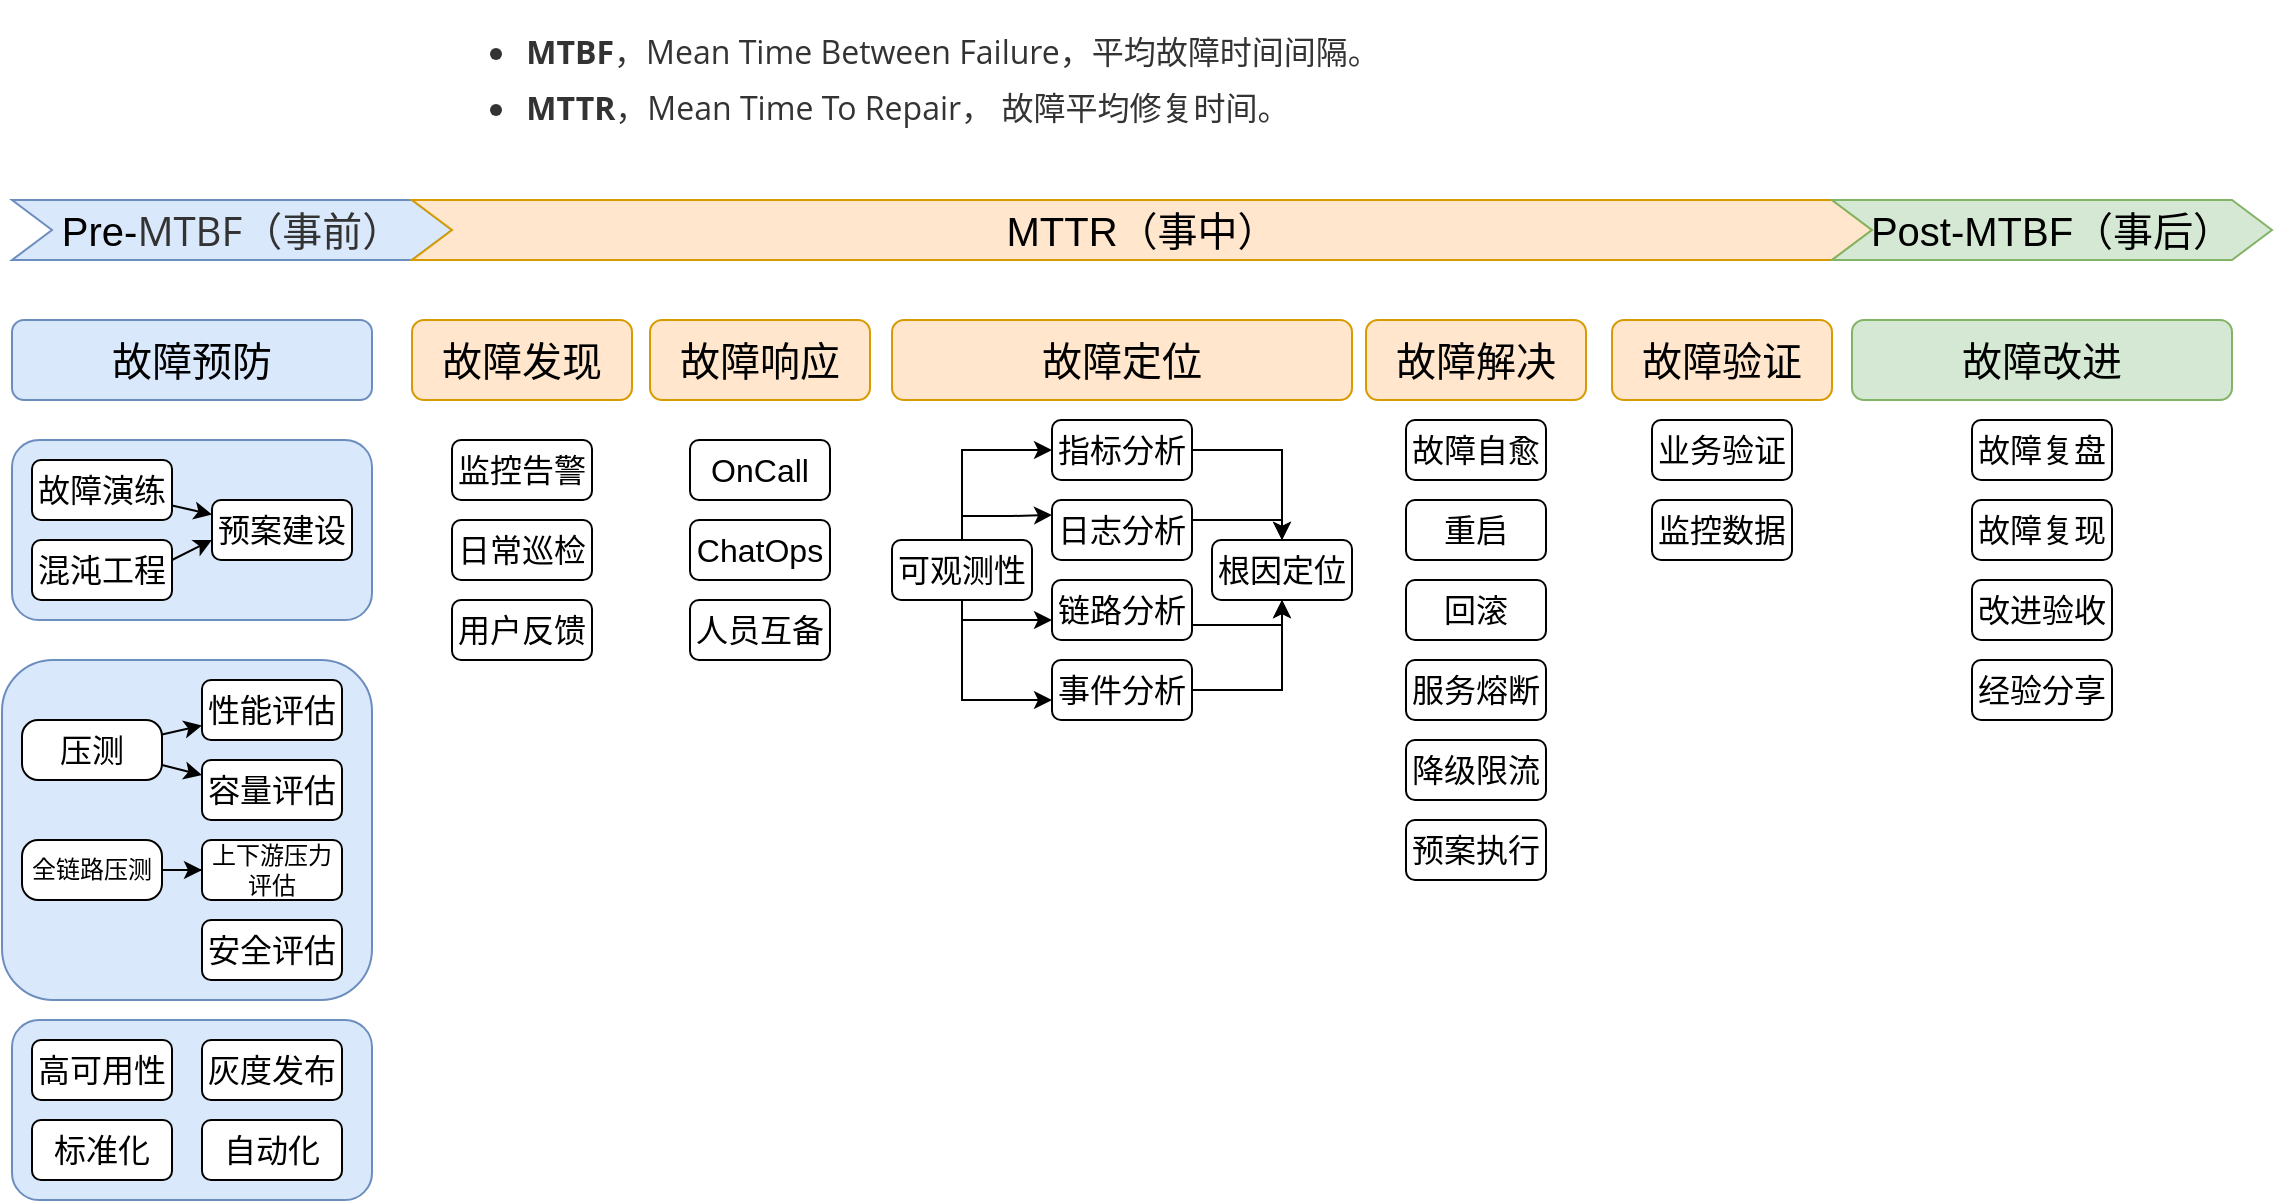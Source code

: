 <mxfile version="21.5.1" type="github">
  <diagram name="第 1 页" id="2sxYrnau5clui8A7mcLy">
    <mxGraphModel dx="1434" dy="828" grid="1" gridSize="10" guides="1" tooltips="1" connect="1" arrows="1" fold="1" page="1" pageScale="1" pageWidth="827" pageHeight="1169" math="0" shadow="0">
      <root>
        <mxCell id="0" />
        <mxCell id="1" parent="0" />
        <mxCell id="L6wErN_vYoCMVvzNJARl-42" value="" style="rounded=1;whiteSpace=wrap;html=1;fillColor=#dae8fc;strokeColor=#6c8ebf;" vertex="1" parent="1">
          <mxGeometry x="40" y="520" width="180" height="90" as="geometry" />
        </mxCell>
        <mxCell id="L6wErN_vYoCMVvzNJARl-37" value="" style="rounded=1;whiteSpace=wrap;html=1;fillColor=#dae8fc;strokeColor=#6c8ebf;" vertex="1" parent="1">
          <mxGeometry x="35" y="340" width="185" height="170" as="geometry" />
        </mxCell>
        <mxCell id="L6wErN_vYoCMVvzNJARl-30" value="" style="rounded=1;whiteSpace=wrap;html=1;fillColor=#dae8fc;strokeColor=#6c8ebf;" vertex="1" parent="1">
          <mxGeometry x="40" y="230" width="180" height="90" as="geometry" />
        </mxCell>
        <mxCell id="L6wErN_vYoCMVvzNJARl-1" value="&lt;font style=&quot;font-size: 20px;&quot;&gt;Pre-&lt;span style=&quot;box-sizing: border-box; caret-color: rgb(51, 51, 51); color: rgb(51, 51, 51); font-family: &amp;quot;Open Sans&amp;quot;, &amp;quot;Clear Sans&amp;quot;, &amp;quot;Helvetica Neue&amp;quot;, Helvetica, Arial, &amp;quot;Segoe UI Emoji&amp;quot;, sans-serif; orphans: 4; text-align: start; text-size-adjust: auto;&quot;&gt;MTBF（事前）&lt;/span&gt;&lt;/font&gt;" style="shape=step;perimeter=stepPerimeter;whiteSpace=wrap;html=1;fixedSize=1;fillColor=#dae8fc;strokeColor=#6c8ebf;" vertex="1" parent="1">
          <mxGeometry x="40" y="110" width="220" height="30" as="geometry" />
        </mxCell>
        <mxCell id="L6wErN_vYoCMVvzNJARl-2" value="&lt;font style=&quot;font-size: 20px;&quot;&gt;MTTR（事中）&lt;/font&gt;" style="shape=step;perimeter=stepPerimeter;whiteSpace=wrap;html=1;fixedSize=1;fillColor=#ffe6cc;strokeColor=#d79b00;" vertex="1" parent="1">
          <mxGeometry x="240" y="110" width="730" height="30" as="geometry" />
        </mxCell>
        <mxCell id="L6wErN_vYoCMVvzNJARl-4" value="&lt;font style=&quot;font-size: 20px;&quot;&gt;Post-MTBF（事后）&lt;/font&gt;" style="shape=step;perimeter=stepPerimeter;whiteSpace=wrap;html=1;fixedSize=1;fillColor=#d5e8d4;strokeColor=#82b366;" vertex="1" parent="1">
          <mxGeometry x="950" y="110" width="220" height="30" as="geometry" />
        </mxCell>
        <mxCell id="L6wErN_vYoCMVvzNJARl-5" value="&lt;ul style=&quot;box-sizing: border-box; margin: 0.8em 0px; padding-left: 30px; position: relative; caret-color: rgb(51, 51, 51); color: rgb(51, 51, 51); font-family: &amp;quot;Open Sans&amp;quot;, &amp;quot;Clear Sans&amp;quot;, &amp;quot;Helvetica Neue&amp;quot;, Helvetica, Arial, &amp;quot;Segoe UI Emoji&amp;quot;, sans-serif; text-align: start; text-size-adjust: auto; background-color: rgb(255, 255, 255);&quot; data-mark=&quot;-&quot; class=&quot;ul-list&quot;&gt;&lt;li style=&quot;font-size: 16px; box-sizing: border-box; margin: 0px; position: relative;&quot; class=&quot;md-list-item md-focus-container&quot;&gt;&lt;p style=&quot;box-sizing: border-box; line-height: inherit; orphans: 4; margin: 0px 0px 0.5rem; position: relative;&quot; class=&quot;md-end-block md-p md-focus&quot;&gt;&lt;strong style=&quot;box-sizing: border-box;&quot;&gt;MTBF&lt;/strong&gt;&lt;span style=&quot;box-sizing: border-box;&quot; class=&quot;md-plain md-expand&quot;&gt;，Mean Time Between Failure，平均故障时间间隔。&lt;/span&gt;&lt;/p&gt;&lt;/li&gt;&lt;li style=&quot;font-size: 16px; box-sizing: border-box; margin: 0px; position: relative;&quot; class=&quot;md-list-item md-focus-container&quot;&gt;&lt;p style=&quot;box-sizing: border-box; line-height: inherit; orphans: 4; margin: 0px 0px 0.5rem; position: relative;&quot; class=&quot;md-end-block md-p md-focus&quot;&gt;&lt;strong style=&quot;box-sizing: border-box;&quot;&gt;MTTR&lt;/strong&gt;&lt;span style=&quot;box-sizing: border-box;&quot; class=&quot;md-plain md-expand&quot;&gt;，Mean Time To Repair， 故障平均修复时间。&lt;/span&gt;&lt;/p&gt;&lt;/li&gt;&lt;/ul&gt;" style="text;html=1;align=center;verticalAlign=middle;resizable=0;points=[];autosize=1;strokeColor=none;fillColor=none;" vertex="1" parent="1">
          <mxGeometry x="260" y="10" width="470" height="80" as="geometry" />
        </mxCell>
        <mxCell id="L6wErN_vYoCMVvzNJARl-6" value="&lt;font style=&quot;font-size: 20px;&quot;&gt;故障预防&lt;/font&gt;" style="rounded=1;whiteSpace=wrap;html=1;fillColor=#dae8fc;strokeColor=#6c8ebf;" vertex="1" parent="1">
          <mxGeometry x="40" y="170" width="180" height="40" as="geometry" />
        </mxCell>
        <mxCell id="L6wErN_vYoCMVvzNJARl-7" value="&lt;font style=&quot;font-size: 20px;&quot;&gt;故障发现&lt;/font&gt;" style="rounded=1;whiteSpace=wrap;html=1;fillColor=#ffe6cc;strokeColor=#d79b00;" vertex="1" parent="1">
          <mxGeometry x="240" y="170" width="110" height="40" as="geometry" />
        </mxCell>
        <mxCell id="L6wErN_vYoCMVvzNJARl-8" value="&lt;font style=&quot;font-size: 20px;&quot;&gt;故障响应&lt;/font&gt;" style="rounded=1;whiteSpace=wrap;html=1;fillColor=#ffe6cc;strokeColor=#d79b00;" vertex="1" parent="1">
          <mxGeometry x="359" y="170" width="110" height="40" as="geometry" />
        </mxCell>
        <mxCell id="L6wErN_vYoCMVvzNJARl-9" value="&lt;font style=&quot;font-size: 20px;&quot;&gt;故障定位&lt;/font&gt;" style="rounded=1;whiteSpace=wrap;html=1;fillColor=#ffe6cc;strokeColor=#d79b00;" vertex="1" parent="1">
          <mxGeometry x="480" y="170" width="230" height="40" as="geometry" />
        </mxCell>
        <mxCell id="L6wErN_vYoCMVvzNJARl-10" value="&lt;font style=&quot;font-size: 20px;&quot;&gt;故障解决&lt;/font&gt;" style="rounded=1;whiteSpace=wrap;html=1;fillColor=#ffe6cc;strokeColor=#d79b00;" vertex="1" parent="1">
          <mxGeometry x="717" y="170" width="110" height="40" as="geometry" />
        </mxCell>
        <mxCell id="L6wErN_vYoCMVvzNJARl-11" value="&lt;font style=&quot;font-size: 20px;&quot;&gt;故障验证&lt;/font&gt;" style="rounded=1;whiteSpace=wrap;html=1;fillColor=#ffe6cc;strokeColor=#d79b00;" vertex="1" parent="1">
          <mxGeometry x="840" y="170" width="110" height="40" as="geometry" />
        </mxCell>
        <mxCell id="L6wErN_vYoCMVvzNJARl-12" value="&lt;font style=&quot;font-size: 20px;&quot;&gt;故障改进&lt;/font&gt;" style="rounded=1;whiteSpace=wrap;html=1;fillColor=#d5e8d4;strokeColor=#82b366;" vertex="1" parent="1">
          <mxGeometry x="960" y="170" width="190" height="40" as="geometry" />
        </mxCell>
        <mxCell id="L6wErN_vYoCMVvzNJARl-33" value="" style="rounded=0;orthogonalLoop=1;jettySize=auto;html=1;" edge="1" parent="1" source="L6wErN_vYoCMVvzNJARl-14" target="L6wErN_vYoCMVvzNJARl-20">
          <mxGeometry relative="1" as="geometry" />
        </mxCell>
        <mxCell id="L6wErN_vYoCMVvzNJARl-14" value="&lt;font style=&quot;font-size: 16px;&quot;&gt;故障演练&lt;br&gt;&lt;/font&gt;" style="rounded=1;whiteSpace=wrap;html=1;" vertex="1" parent="1">
          <mxGeometry x="50" y="240" width="70" height="30" as="geometry" />
        </mxCell>
        <mxCell id="L6wErN_vYoCMVvzNJARl-15" value="&lt;font style=&quot;font-size: 16px;&quot;&gt;容量评估&lt;br&gt;&lt;/font&gt;" style="rounded=1;whiteSpace=wrap;html=1;" vertex="1" parent="1">
          <mxGeometry x="135" y="390" width="70" height="30" as="geometry" />
        </mxCell>
        <mxCell id="L6wErN_vYoCMVvzNJARl-16" value="&lt;font style=&quot;font-size: 16px;&quot;&gt;灰度发布&lt;br&gt;&lt;/font&gt;" style="rounded=1;whiteSpace=wrap;html=1;" vertex="1" parent="1">
          <mxGeometry x="135" y="530" width="70" height="30" as="geometry" />
        </mxCell>
        <mxCell id="L6wErN_vYoCMVvzNJARl-17" value="&lt;font style=&quot;font-size: 16px;&quot;&gt;高可用性&lt;br&gt;&lt;/font&gt;" style="rounded=1;whiteSpace=wrap;html=1;" vertex="1" parent="1">
          <mxGeometry x="50" y="530" width="70" height="30" as="geometry" />
        </mxCell>
        <mxCell id="L6wErN_vYoCMVvzNJARl-18" value="&lt;font style=&quot;font-size: 16px;&quot;&gt;混沌工程&lt;br&gt;&lt;/font&gt;" style="rounded=1;whiteSpace=wrap;html=1;" vertex="1" parent="1">
          <mxGeometry x="50" y="280" width="70" height="30" as="geometry" />
        </mxCell>
        <mxCell id="L6wErN_vYoCMVvzNJARl-19" value="&lt;font style=&quot;font-size: 16px;&quot;&gt;性能评估&lt;br&gt;&lt;/font&gt;" style="rounded=1;whiteSpace=wrap;html=1;" vertex="1" parent="1">
          <mxGeometry x="135" y="350" width="70" height="30" as="geometry" />
        </mxCell>
        <mxCell id="L6wErN_vYoCMVvzNJARl-20" value="&lt;font style=&quot;font-size: 16px;&quot;&gt;预案建设&lt;br&gt;&lt;/font&gt;" style="rounded=1;whiteSpace=wrap;html=1;" vertex="1" parent="1">
          <mxGeometry x="140" y="260" width="70" height="30" as="geometry" />
        </mxCell>
        <mxCell id="L6wErN_vYoCMVvzNJARl-21" value="&lt;font style=&quot;font-size: 16px;&quot;&gt;安全评估&lt;br&gt;&lt;/font&gt;" style="rounded=1;whiteSpace=wrap;html=1;" vertex="1" parent="1">
          <mxGeometry x="135" y="470" width="70" height="30" as="geometry" />
        </mxCell>
        <mxCell id="L6wErN_vYoCMVvzNJARl-26" value="" style="rounded=0;orthogonalLoop=1;jettySize=auto;html=1;" edge="1" parent="1" source="L6wErN_vYoCMVvzNJARl-22" target="L6wErN_vYoCMVvzNJARl-19">
          <mxGeometry relative="1" as="geometry" />
        </mxCell>
        <mxCell id="L6wErN_vYoCMVvzNJARl-22" value="&lt;font style=&quot;&quot;&gt;&lt;font style=&quot;font-size: 16px;&quot;&gt;压测&lt;/font&gt;&lt;br&gt;&lt;/font&gt;" style="rounded=1;whiteSpace=wrap;html=1;arcSize=27;" vertex="1" parent="1">
          <mxGeometry x="45" y="370" width="70" height="30" as="geometry" />
        </mxCell>
        <mxCell id="L6wErN_vYoCMVvzNJARl-27" value="" style="rounded=0;orthogonalLoop=1;jettySize=auto;html=1;entryX=0;entryY=0.25;entryDx=0;entryDy=0;exitX=1;exitY=0.75;exitDx=0;exitDy=0;" edge="1" parent="1" source="L6wErN_vYoCMVvzNJARl-22" target="L6wErN_vYoCMVvzNJARl-15">
          <mxGeometry relative="1" as="geometry">
            <mxPoint x="125" y="387" as="sourcePoint" />
            <mxPoint x="145" y="383" as="targetPoint" />
          </mxGeometry>
        </mxCell>
        <mxCell id="L6wErN_vYoCMVvzNJARl-31" value="" style="edgeStyle=orthogonalEdgeStyle;rounded=0;orthogonalLoop=1;jettySize=auto;html=1;entryX=0;entryY=0.5;entryDx=0;entryDy=0;" edge="1" parent="1" source="L6wErN_vYoCMVvzNJARl-28" target="L6wErN_vYoCMVvzNJARl-32">
          <mxGeometry relative="1" as="geometry">
            <mxPoint x="145" y="445" as="targetPoint" />
          </mxGeometry>
        </mxCell>
        <mxCell id="L6wErN_vYoCMVvzNJARl-28" value="&lt;font style=&quot;&quot;&gt;&lt;font style=&quot;font-size: 12px;&quot;&gt;全链路压测&lt;/font&gt;&lt;br&gt;&lt;/font&gt;" style="rounded=1;whiteSpace=wrap;html=1;arcSize=27;" vertex="1" parent="1">
          <mxGeometry x="45" y="430" width="70" height="30" as="geometry" />
        </mxCell>
        <mxCell id="L6wErN_vYoCMVvzNJARl-32" value="&lt;font style=&quot;&quot;&gt;&lt;font style=&quot;font-size: 12px;&quot;&gt;上下游压力评估&lt;/font&gt;&lt;br&gt;&lt;/font&gt;" style="rounded=1;whiteSpace=wrap;html=1;" vertex="1" parent="1">
          <mxGeometry x="135" y="430" width="70" height="30" as="geometry" />
        </mxCell>
        <mxCell id="L6wErN_vYoCMVvzNJARl-34" value="" style="rounded=0;orthogonalLoop=1;jettySize=auto;html=1;" edge="1" parent="1">
          <mxGeometry relative="1" as="geometry">
            <mxPoint x="120" y="290" as="sourcePoint" />
            <mxPoint x="140" y="280" as="targetPoint" />
          </mxGeometry>
        </mxCell>
        <mxCell id="L6wErN_vYoCMVvzNJARl-38" value="&lt;font style=&quot;font-size: 16px;&quot;&gt;标准化&lt;br&gt;&lt;/font&gt;" style="rounded=1;whiteSpace=wrap;html=1;" vertex="1" parent="1">
          <mxGeometry x="50" y="570" width="70" height="30" as="geometry" />
        </mxCell>
        <mxCell id="L6wErN_vYoCMVvzNJARl-39" value="&lt;font style=&quot;font-size: 16px;&quot;&gt;自动化&lt;br&gt;&lt;/font&gt;" style="rounded=1;whiteSpace=wrap;html=1;" vertex="1" parent="1">
          <mxGeometry x="135" y="570" width="70" height="30" as="geometry" />
        </mxCell>
        <mxCell id="L6wErN_vYoCMVvzNJARl-43" value="&lt;font style=&quot;font-size: 16px;&quot;&gt;监控告警&lt;br&gt;&lt;/font&gt;" style="rounded=1;whiteSpace=wrap;html=1;" vertex="1" parent="1">
          <mxGeometry x="260" y="230" width="70" height="30" as="geometry" />
        </mxCell>
        <mxCell id="L6wErN_vYoCMVvzNJARl-44" value="&lt;font style=&quot;font-size: 16px;&quot;&gt;日常巡检&lt;br&gt;&lt;/font&gt;" style="rounded=1;whiteSpace=wrap;html=1;" vertex="1" parent="1">
          <mxGeometry x="260" y="270" width="70" height="30" as="geometry" />
        </mxCell>
        <mxCell id="L6wErN_vYoCMVvzNJARl-45" value="&lt;font style=&quot;font-size: 16px;&quot;&gt;用户反馈&lt;br&gt;&lt;/font&gt;" style="rounded=1;whiteSpace=wrap;html=1;" vertex="1" parent="1">
          <mxGeometry x="260" y="310" width="70" height="30" as="geometry" />
        </mxCell>
        <mxCell id="L6wErN_vYoCMVvzNJARl-47" value="&lt;font style=&quot;font-size: 16px;&quot;&gt;OnCall&lt;br&gt;&lt;/font&gt;" style="rounded=1;whiteSpace=wrap;html=1;" vertex="1" parent="1">
          <mxGeometry x="379" y="230" width="70" height="30" as="geometry" />
        </mxCell>
        <mxCell id="L6wErN_vYoCMVvzNJARl-48" value="&lt;font style=&quot;font-size: 16px;&quot;&gt;ChatOps&lt;br&gt;&lt;/font&gt;" style="rounded=1;whiteSpace=wrap;html=1;" vertex="1" parent="1">
          <mxGeometry x="379" y="270" width="70" height="30" as="geometry" />
        </mxCell>
        <mxCell id="L6wErN_vYoCMVvzNJARl-49" value="&lt;font style=&quot;font-size: 16px;&quot;&gt;人员互备&lt;br&gt;&lt;/font&gt;" style="rounded=1;whiteSpace=wrap;html=1;" vertex="1" parent="1">
          <mxGeometry x="379" y="310" width="70" height="30" as="geometry" />
        </mxCell>
        <mxCell id="L6wErN_vYoCMVvzNJARl-54" value="" style="edgeStyle=orthogonalEdgeStyle;rounded=0;orthogonalLoop=1;jettySize=auto;html=1;entryX=0;entryY=0.5;entryDx=0;entryDy=0;" edge="1" parent="1" source="L6wErN_vYoCMVvzNJARl-50" target="L6wErN_vYoCMVvzNJARl-51">
          <mxGeometry relative="1" as="geometry">
            <Array as="points">
              <mxPoint x="515" y="235" />
            </Array>
          </mxGeometry>
        </mxCell>
        <mxCell id="L6wErN_vYoCMVvzNJARl-50" value="&lt;font style=&quot;font-size: 16px;&quot;&gt;可观测性&lt;br&gt;&lt;/font&gt;" style="rounded=1;whiteSpace=wrap;html=1;" vertex="1" parent="1">
          <mxGeometry x="480" y="280" width="70" height="30" as="geometry" />
        </mxCell>
        <mxCell id="L6wErN_vYoCMVvzNJARl-61" value="" style="edgeStyle=orthogonalEdgeStyle;rounded=0;orthogonalLoop=1;jettySize=auto;html=1;entryX=0.5;entryY=0;entryDx=0;entryDy=0;" edge="1" parent="1" source="L6wErN_vYoCMVvzNJARl-51" target="L6wErN_vYoCMVvzNJARl-60">
          <mxGeometry relative="1" as="geometry" />
        </mxCell>
        <mxCell id="L6wErN_vYoCMVvzNJARl-51" value="&lt;font style=&quot;font-size: 16px;&quot;&gt;指标分析&lt;br&gt;&lt;/font&gt;" style="rounded=1;whiteSpace=wrap;html=1;" vertex="1" parent="1">
          <mxGeometry x="560" y="220" width="70" height="30" as="geometry" />
        </mxCell>
        <mxCell id="L6wErN_vYoCMVvzNJARl-67" value="" style="edgeStyle=orthogonalEdgeStyle;rounded=0;orthogonalLoop=1;jettySize=auto;html=1;entryX=0.5;entryY=0;entryDx=0;entryDy=0;" edge="1" parent="1" source="L6wErN_vYoCMVvzNJARl-52" target="L6wErN_vYoCMVvzNJARl-60">
          <mxGeometry relative="1" as="geometry">
            <Array as="points">
              <mxPoint x="675" y="270" />
            </Array>
          </mxGeometry>
        </mxCell>
        <mxCell id="L6wErN_vYoCMVvzNJARl-52" value="&lt;font style=&quot;font-size: 16px;&quot;&gt;日志分析&lt;br&gt;&lt;/font&gt;" style="rounded=1;whiteSpace=wrap;html=1;" vertex="1" parent="1">
          <mxGeometry x="560" y="260" width="70" height="30" as="geometry" />
        </mxCell>
        <mxCell id="L6wErN_vYoCMVvzNJARl-53" value="&lt;font style=&quot;font-size: 16px;&quot;&gt;链路分析&lt;br&gt;&lt;/font&gt;" style="rounded=1;whiteSpace=wrap;html=1;" vertex="1" parent="1">
          <mxGeometry x="560" y="300" width="70" height="30" as="geometry" />
        </mxCell>
        <mxCell id="L6wErN_vYoCMVvzNJARl-69" value="" style="edgeStyle=orthogonalEdgeStyle;rounded=0;orthogonalLoop=1;jettySize=auto;html=1;entryX=0.5;entryY=1;entryDx=0;entryDy=0;" edge="1" parent="1" source="L6wErN_vYoCMVvzNJARl-58" target="L6wErN_vYoCMVvzNJARl-60">
          <mxGeometry relative="1" as="geometry">
            <mxPoint x="710" y="355" as="targetPoint" />
          </mxGeometry>
        </mxCell>
        <mxCell id="L6wErN_vYoCMVvzNJARl-58" value="&lt;font style=&quot;font-size: 16px;&quot;&gt;事件分析&lt;br&gt;&lt;/font&gt;" style="rounded=1;whiteSpace=wrap;html=1;" vertex="1" parent="1">
          <mxGeometry x="560" y="340" width="70" height="30" as="geometry" />
        </mxCell>
        <mxCell id="L6wErN_vYoCMVvzNJARl-60" value="&lt;font style=&quot;font-size: 16px;&quot;&gt;根因定位&lt;br&gt;&lt;/font&gt;" style="rounded=1;whiteSpace=wrap;html=1;" vertex="1" parent="1">
          <mxGeometry x="640" y="280" width="70" height="30" as="geometry" />
        </mxCell>
        <mxCell id="L6wErN_vYoCMVvzNJARl-62" value="" style="edgeStyle=orthogonalEdgeStyle;rounded=0;orthogonalLoop=1;jettySize=auto;html=1;exitX=0.5;exitY=0;exitDx=0;exitDy=0;entryX=0;entryY=0.25;entryDx=0;entryDy=0;" edge="1" parent="1" source="L6wErN_vYoCMVvzNJARl-50" target="L6wErN_vYoCMVvzNJARl-52">
          <mxGeometry relative="1" as="geometry">
            <mxPoint x="525" y="290" as="sourcePoint" />
            <mxPoint x="560" y="245" as="targetPoint" />
            <Array as="points">
              <mxPoint x="515" y="268" />
              <mxPoint x="540" y="268" />
            </Array>
          </mxGeometry>
        </mxCell>
        <mxCell id="L6wErN_vYoCMVvzNJARl-63" value="" style="edgeStyle=orthogonalEdgeStyle;rounded=0;orthogonalLoop=1;jettySize=auto;html=1;exitX=0.5;exitY=1;exitDx=0;exitDy=0;entryX=0;entryY=0.25;entryDx=0;entryDy=0;" edge="1" parent="1" source="L6wErN_vYoCMVvzNJARl-50">
          <mxGeometry relative="1" as="geometry">
            <mxPoint x="515" y="332" as="sourcePoint" />
            <mxPoint x="560" y="320" as="targetPoint" />
            <Array as="points">
              <mxPoint x="515" y="320" />
            </Array>
          </mxGeometry>
        </mxCell>
        <mxCell id="L6wErN_vYoCMVvzNJARl-64" value="" style="edgeStyle=orthogonalEdgeStyle;rounded=0;orthogonalLoop=1;jettySize=auto;html=1;entryX=0;entryY=0.25;entryDx=0;entryDy=0;" edge="1" parent="1">
          <mxGeometry relative="1" as="geometry">
            <mxPoint x="515" y="310" as="sourcePoint" />
            <mxPoint x="560" y="360" as="targetPoint" />
            <Array as="points">
              <mxPoint x="515" y="360" />
            </Array>
          </mxGeometry>
        </mxCell>
        <mxCell id="L6wErN_vYoCMVvzNJARl-71" value="" style="edgeStyle=orthogonalEdgeStyle;rounded=0;orthogonalLoop=1;jettySize=auto;html=1;entryX=0.5;entryY=1;entryDx=0;entryDy=0;exitX=1;exitY=0.75;exitDx=0;exitDy=0;" edge="1" parent="1" source="L6wErN_vYoCMVvzNJARl-53" target="L6wErN_vYoCMVvzNJARl-60">
          <mxGeometry relative="1" as="geometry">
            <mxPoint x="680" y="320" as="targetPoint" />
            <mxPoint x="640" y="365" as="sourcePoint" />
            <Array as="points">
              <mxPoint x="675" y="323" />
            </Array>
          </mxGeometry>
        </mxCell>
        <mxCell id="L6wErN_vYoCMVvzNJARl-72" value="&lt;font style=&quot;font-size: 16px;&quot;&gt;故障自愈&lt;br&gt;&lt;/font&gt;" style="rounded=1;whiteSpace=wrap;html=1;" vertex="1" parent="1">
          <mxGeometry x="737" y="220" width="70" height="30" as="geometry" />
        </mxCell>
        <mxCell id="L6wErN_vYoCMVvzNJARl-73" value="&lt;font style=&quot;font-size: 16px;&quot;&gt;重启&lt;br&gt;&lt;/font&gt;" style="rounded=1;whiteSpace=wrap;html=1;" vertex="1" parent="1">
          <mxGeometry x="737" y="260" width="70" height="30" as="geometry" />
        </mxCell>
        <mxCell id="L6wErN_vYoCMVvzNJARl-74" value="&lt;font style=&quot;font-size: 16px;&quot;&gt;回滚&lt;br&gt;&lt;/font&gt;" style="rounded=1;whiteSpace=wrap;html=1;" vertex="1" parent="1">
          <mxGeometry x="737" y="300" width="70" height="30" as="geometry" />
        </mxCell>
        <mxCell id="L6wErN_vYoCMVvzNJARl-75" value="&lt;font style=&quot;font-size: 16px;&quot;&gt;服务熔断&lt;br&gt;&lt;/font&gt;" style="rounded=1;whiteSpace=wrap;html=1;" vertex="1" parent="1">
          <mxGeometry x="737" y="340" width="70" height="30" as="geometry" />
        </mxCell>
        <mxCell id="L6wErN_vYoCMVvzNJARl-76" value="&lt;font style=&quot;font-size: 16px;&quot;&gt;降级限流&lt;br&gt;&lt;/font&gt;" style="rounded=1;whiteSpace=wrap;html=1;" vertex="1" parent="1">
          <mxGeometry x="737" y="380" width="70" height="30" as="geometry" />
        </mxCell>
        <mxCell id="L6wErN_vYoCMVvzNJARl-77" value="&lt;font style=&quot;font-size: 16px;&quot;&gt;预案执行&lt;br&gt;&lt;/font&gt;" style="rounded=1;whiteSpace=wrap;html=1;" vertex="1" parent="1">
          <mxGeometry x="737" y="420" width="70" height="30" as="geometry" />
        </mxCell>
        <mxCell id="L6wErN_vYoCMVvzNJARl-78" value="&lt;font style=&quot;font-size: 16px;&quot;&gt;业务验证&lt;br&gt;&lt;/font&gt;" style="rounded=1;whiteSpace=wrap;html=1;" vertex="1" parent="1">
          <mxGeometry x="860" y="220" width="70" height="30" as="geometry" />
        </mxCell>
        <mxCell id="L6wErN_vYoCMVvzNJARl-79" value="&lt;font style=&quot;font-size: 16px;&quot;&gt;监控数据&lt;br&gt;&lt;/font&gt;" style="rounded=1;whiteSpace=wrap;html=1;" vertex="1" parent="1">
          <mxGeometry x="860" y="260" width="70" height="30" as="geometry" />
        </mxCell>
        <mxCell id="L6wErN_vYoCMVvzNJARl-81" value="&lt;font style=&quot;font-size: 16px;&quot;&gt;故障复盘&lt;br&gt;&lt;/font&gt;" style="rounded=1;whiteSpace=wrap;html=1;" vertex="1" parent="1">
          <mxGeometry x="1020" y="220" width="70" height="30" as="geometry" />
        </mxCell>
        <mxCell id="L6wErN_vYoCMVvzNJARl-82" value="&lt;font style=&quot;font-size: 16px;&quot;&gt;改进验收&lt;br&gt;&lt;/font&gt;" style="rounded=1;whiteSpace=wrap;html=1;" vertex="1" parent="1">
          <mxGeometry x="1020" y="300" width="70" height="30" as="geometry" />
        </mxCell>
        <mxCell id="L6wErN_vYoCMVvzNJARl-83" value="&lt;font style=&quot;font-size: 16px;&quot;&gt;故障复现&lt;br&gt;&lt;/font&gt;" style="rounded=1;whiteSpace=wrap;html=1;" vertex="1" parent="1">
          <mxGeometry x="1020" y="260" width="70" height="30" as="geometry" />
        </mxCell>
        <mxCell id="L6wErN_vYoCMVvzNJARl-84" value="&lt;font style=&quot;font-size: 16px;&quot;&gt;经验分享&lt;br&gt;&lt;/font&gt;" style="rounded=1;whiteSpace=wrap;html=1;" vertex="1" parent="1">
          <mxGeometry x="1020" y="340" width="70" height="30" as="geometry" />
        </mxCell>
      </root>
    </mxGraphModel>
  </diagram>
</mxfile>
